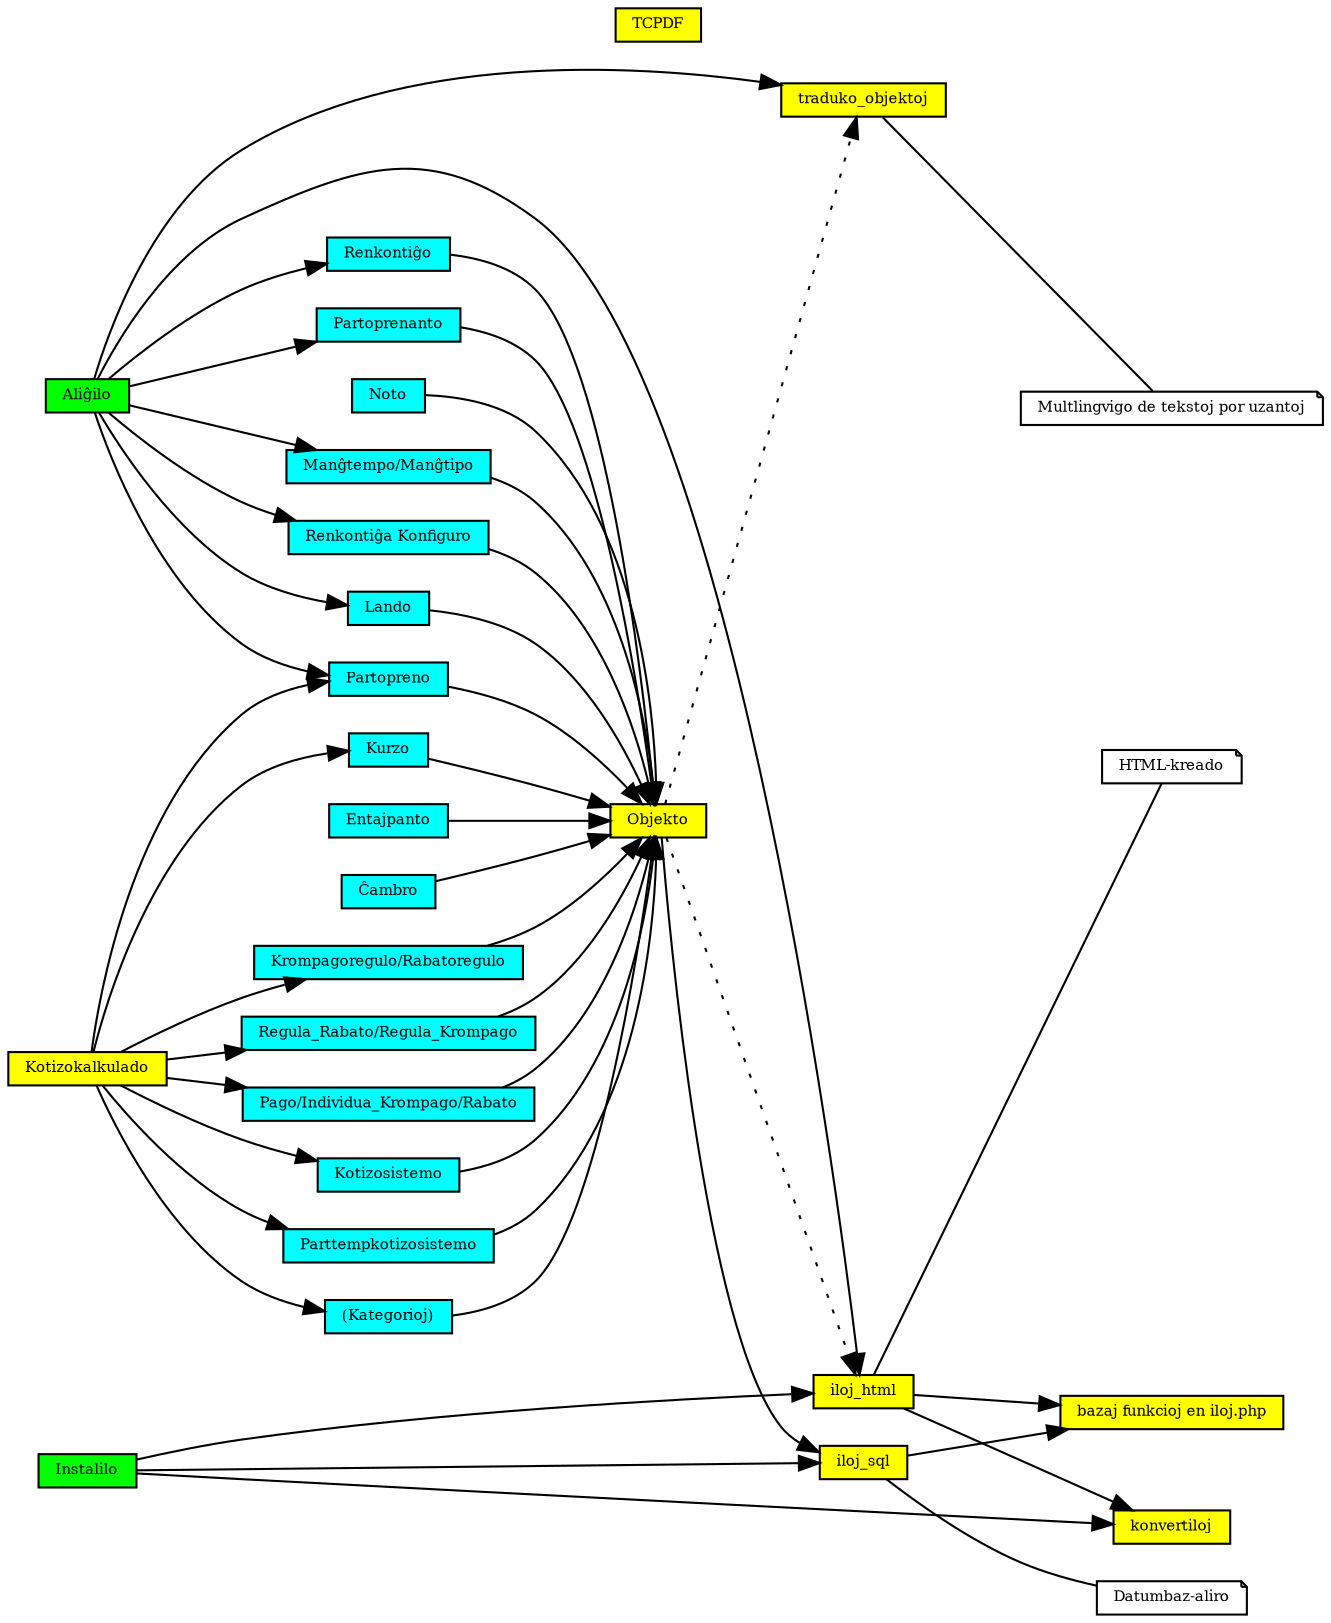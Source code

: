 
/*
* strukturo de la programo aligilo.
*
*
* @author Paul Ebermann
* @version $Id$
* @package aligilo
* @subpackage doku
*/

digraph G {

rankdir=LR;
/* rank=sink; */


fontsize=5;
node [height=0, width=0, fontsize=7]


/* Hmm, mi ne scias, ĉu tio rezultas en io, sed ni ja povas provi ... */
comment=" Autoro: Paul Ebermann, \
Versio: $Id$ ";


/* priskriboj pri iuj moduloj */
node[shape=note]

tradukado [label="Multlingvigo de tekstoj por uzantoj"];
"HTML-kreado";
"Datumbaz-aliro";

/* La moduloj de la programo */

node [ style=filled, shape=rect]

{
    rank=min;
    
    node[fillcolor=green]
    

"Instalilo"
Aliĝilo
}

node [fillcolor="yellow"];

"iloj_sql";
"iloj_html";
"traduko_objektoj";

"DB-objektoj" [label="Objekto"];

/*
"Paĝoj"
"aliaj iloj"
*/

Kotizokalkulado
konvertiloj
bazaj_iloj [label="bazaj funkcioj en iloj.php"]

TCPDF


subgraph dbobjektoj {
    node [fillcolor=cyan];


Renkontiĝo                     
Partopreno
Partoprenanto
Noto
regulo [label="Krompagoregulo/Rabatoregulo"]
regula_io[label="Regula_Rabato/Regula_Krompago"]
pseŭdopago [label="Pago/Individua_Krompago/Rabato"]
"Kotizosistemo"
"Parttempkotizosistemo"
kategorioj [label="(Kategorioj)"]
"Entajpanto"
"Ĉambro"
"Manĝtempo/Manĝtipo"
"Renkontiĝa Konfiguro"
"Lando"
"Kurzo"                              
}




/* Ligoj inter la moduloj */

node[fillcolor=red];


"DB-objektoj" -> iloj_sql;
/* Paĝoj -> "DB-objektoj";
Paĝoj -> iloj_html;
Paĝoj -> "aliaj iloj";
"aliaj iloj" -> iloj_html;
"aliaj iloj" -> iloj_sql;
"aliaj iloj" -> "DB-objektoj";
*/



Renkontiĝo                       -> "DB-objektoj";
Partopreno			 -> "DB-objektoj"
Partoprenanto			 -> "DB-objektoj"
Noto				 -> "DB-objektoj"
regulo	 -> "DB-objektoj"
regula_io	 -> "DB-objektoj"
pseŭdopago -> "DB-objektoj"
"Kotizosistemo"			 -> "DB-objektoj"
"Parttempkotizosistemo"		 -> "DB-objektoj"
kategorioj			 -> "DB-objektoj"
"Entajpanto"			 -> "DB-objektoj"
"Ĉambro"			 -> "DB-objektoj"
"Manĝtempo/Manĝtipo"		 -> "DB-objektoj"
"Renkontiĝa Konfiguro"		 -> "DB-objektoj"
"Lando"				 -> "DB-objektoj"
"Kurzo"                          -> "DB-objektoj"   ;

Instalilo -> iloj_html;
Instalilo -> iloj_sql;
Instalilo -> konvertiloj;

iloj_html -> konvertiloj;
iloj_html -> bazaj_iloj

iloj_sql -> bazaj_iloj;


Kotizokalkulado -> regulo;
Kotizokalkulado -> regula_io;
Kotizokalkulado -> Partopreno;
Kotizokalkulado -> pseŭdopago;
Kotizokalkulado -> Parttempkotizosistemo;
Kotizokalkulado -> Kotizosistemo;
Kotizokalkulado -> Kurzo;
Kotizokalkulado -> kategorioj;

Aliĝilo -> Partopreno
Aliĝilo -> Partoprenanto
Aliĝilo -> Renkontiĝo
Aliĝilo -> "Renkontiĝa Konfiguro"
Aliĝilo -> Lando
Aliĝilo -> "Manĝtempo/Manĝtipo"

Aliĝilo -> traduko_objektoj;
Aliĝilo -> iloj_html;



edge [style=dotted, weight=0.5];
"DB-objektoj" -> iloj_html;
"DB-objektoj" -> traduko_objektoj;

edge[style=solid, dir=none]
iloj_sql -> "Datumbaz-aliro";
iloj_html -> "HTML-kreado";
traduko_objektoj -> "tradukado";






{
    rank = same;
    
    "HTML-kreado"
    "Datumbaz-aliro"
    tradukado }



}